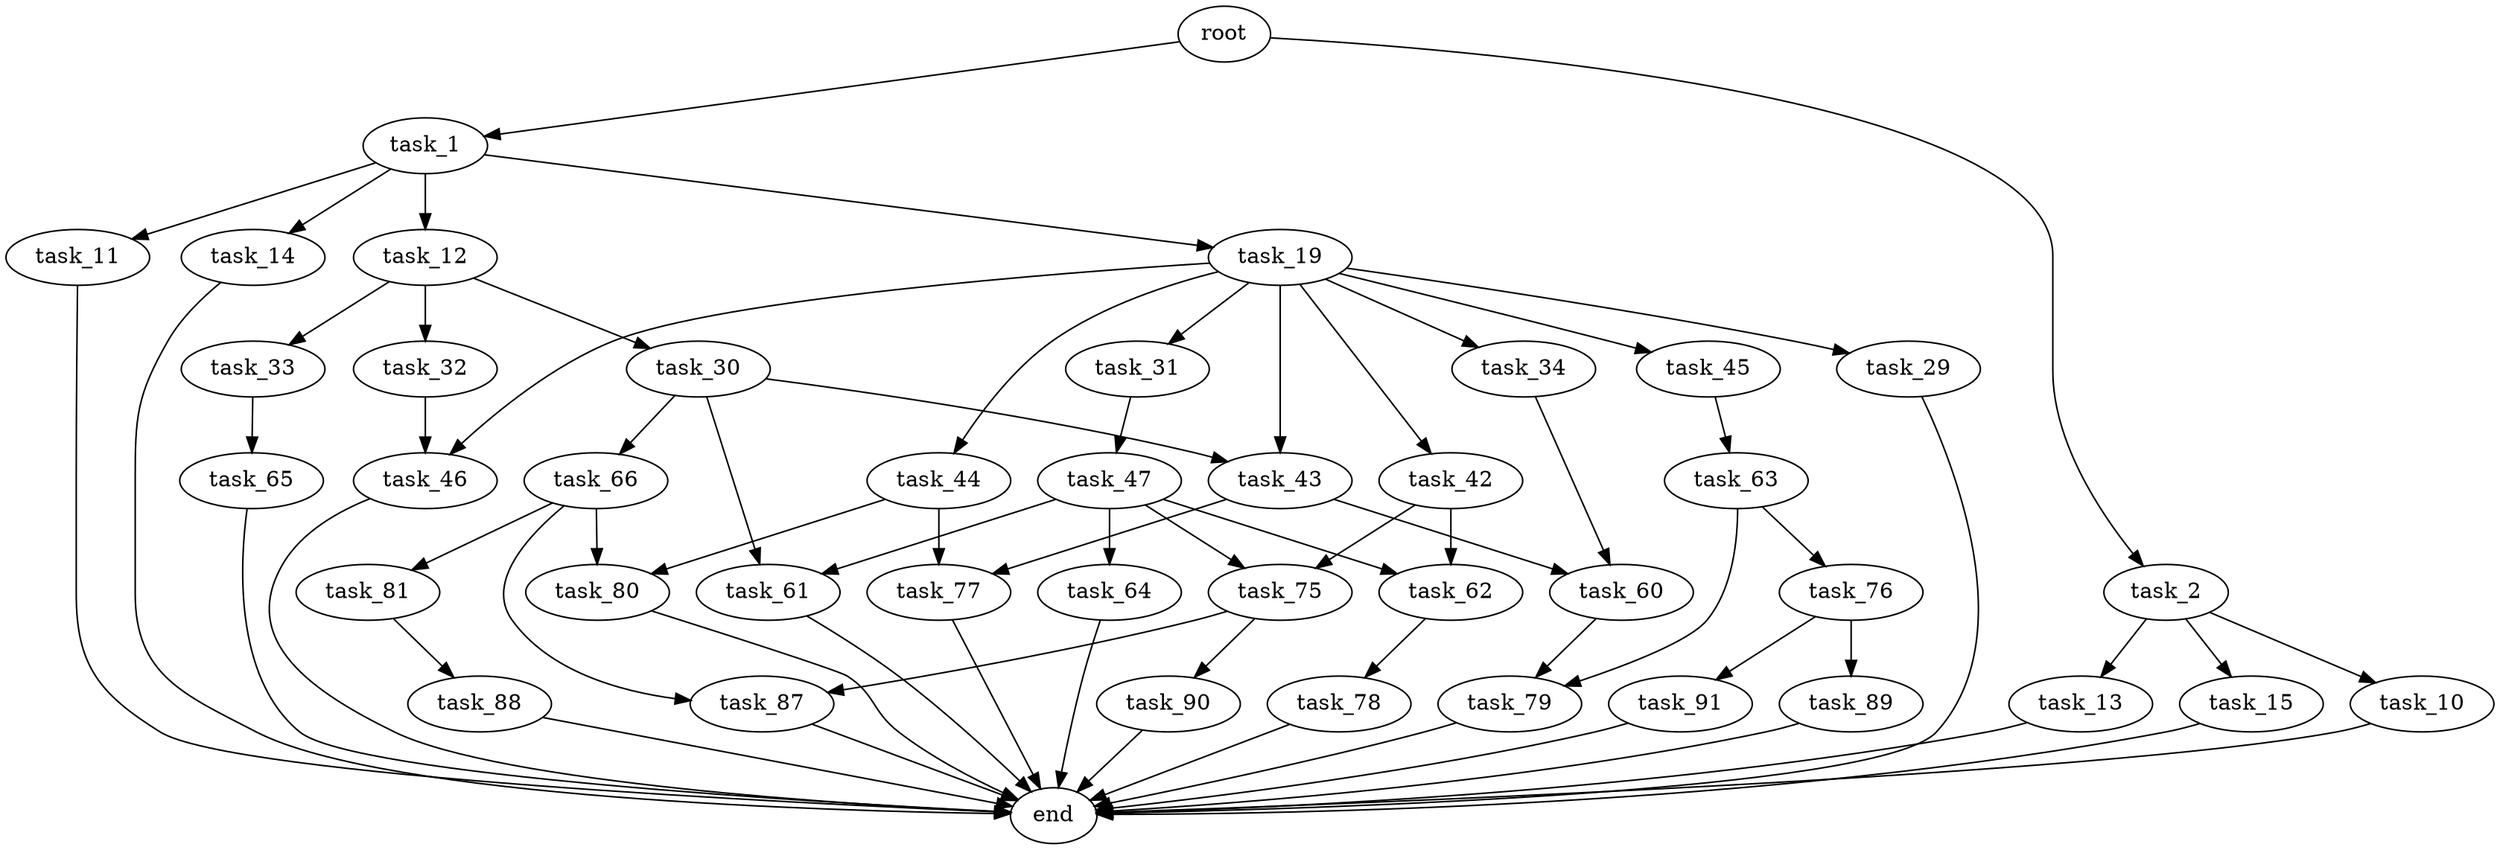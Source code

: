 digraph G {
  root [size="0.000000"];
  task_1 [size="68719476736.000000"];
  task_2 [size="782757789696.000000"];
  task_10 [size="281645708183.000000"];
  task_11 [size="28991029248.000000"];
  task_12 [size="561129290142.000000"];
  task_13 [size="20209483410.000000"];
  task_14 [size="31319232285.000000"];
  task_15 [size="368293445632.000000"];
  task_19 [size="1235708403161.000000"];
  task_29 [size="12102811345.000000"];
  task_30 [size="34285475335.000000"];
  task_31 [size="156682773598.000000"];
  task_32 [size="13426146726.000000"];
  task_33 [size="28991029248.000000"];
  task_34 [size="68719476736.000000"];
  task_42 [size="155822116992.000000"];
  task_43 [size="84871276489.000000"];
  task_44 [size="44531126425.000000"];
  task_45 [size="28381444029.000000"];
  task_46 [size="4707104203.000000"];
  task_47 [size="2475258790.000000"];
  task_60 [size="1373388258128.000000"];
  task_61 [size="8213857844.000000"];
  task_62 [size="60160525728.000000"];
  task_63 [size="18193474100.000000"];
  task_64 [size="368293445632.000000"];
  task_65 [size="134217728000.000000"];
  task_66 [size="4744744465.000000"];
  task_75 [size="134217728000.000000"];
  task_76 [size="549755813888.000000"];
  task_77 [size="8589934592.000000"];
  task_78 [size="11353807462.000000"];
  task_79 [size="8046341052.000000"];
  task_80 [size="134217728000.000000"];
  task_81 [size="324769169693.000000"];
  task_87 [size="782757789696.000000"];
  task_88 [size="68719476736.000000"];
  task_89 [size="4014762054.000000"];
  task_90 [size="934462716591.000000"];
  task_91 [size="134217728000.000000"];
  end [size="0.000000"];

  root -> task_1 [size="1.000000"];
  root -> task_2 [size="1.000000"];
  task_1 -> task_11 [size="134217728.000000"];
  task_1 -> task_12 [size="134217728.000000"];
  task_1 -> task_14 [size="134217728.000000"];
  task_1 -> task_19 [size="134217728.000000"];
  task_2 -> task_10 [size="679477248.000000"];
  task_2 -> task_13 [size="679477248.000000"];
  task_2 -> task_15 [size="679477248.000000"];
  task_10 -> end [size="1.000000"];
  task_11 -> end [size="1.000000"];
  task_12 -> task_30 [size="536870912.000000"];
  task_12 -> task_32 [size="536870912.000000"];
  task_12 -> task_33 [size="536870912.000000"];
  task_13 -> end [size="1.000000"];
  task_14 -> end [size="1.000000"];
  task_15 -> end [size="1.000000"];
  task_19 -> task_29 [size="838860800.000000"];
  task_19 -> task_31 [size="838860800.000000"];
  task_19 -> task_34 [size="838860800.000000"];
  task_19 -> task_42 [size="838860800.000000"];
  task_19 -> task_43 [size="838860800.000000"];
  task_19 -> task_44 [size="838860800.000000"];
  task_19 -> task_45 [size="838860800.000000"];
  task_19 -> task_46 [size="838860800.000000"];
  task_29 -> end [size="1.000000"];
  task_30 -> task_43 [size="33554432.000000"];
  task_30 -> task_61 [size="33554432.000000"];
  task_30 -> task_66 [size="33554432.000000"];
  task_31 -> task_47 [size="411041792.000000"];
  task_32 -> task_46 [size="301989888.000000"];
  task_33 -> task_65 [size="75497472.000000"];
  task_34 -> task_60 [size="134217728.000000"];
  task_42 -> task_62 [size="134217728.000000"];
  task_42 -> task_75 [size="134217728.000000"];
  task_43 -> task_60 [size="134217728.000000"];
  task_43 -> task_77 [size="134217728.000000"];
  task_44 -> task_77 [size="75497472.000000"];
  task_44 -> task_80 [size="75497472.000000"];
  task_45 -> task_63 [size="33554432.000000"];
  task_46 -> end [size="1.000000"];
  task_47 -> task_61 [size="75497472.000000"];
  task_47 -> task_62 [size="75497472.000000"];
  task_47 -> task_64 [size="75497472.000000"];
  task_47 -> task_75 [size="75497472.000000"];
  task_60 -> task_79 [size="838860800.000000"];
  task_61 -> end [size="1.000000"];
  task_62 -> task_78 [size="134217728.000000"];
  task_63 -> task_76 [size="301989888.000000"];
  task_63 -> task_79 [size="301989888.000000"];
  task_64 -> end [size="1.000000"];
  task_65 -> end [size="1.000000"];
  task_66 -> task_80 [size="75497472.000000"];
  task_66 -> task_81 [size="75497472.000000"];
  task_66 -> task_87 [size="75497472.000000"];
  task_75 -> task_87 [size="209715200.000000"];
  task_75 -> task_90 [size="209715200.000000"];
  task_76 -> task_89 [size="536870912.000000"];
  task_76 -> task_91 [size="536870912.000000"];
  task_77 -> end [size="1.000000"];
  task_78 -> end [size="1.000000"];
  task_79 -> end [size="1.000000"];
  task_80 -> end [size="1.000000"];
  task_81 -> task_88 [size="536870912.000000"];
  task_87 -> end [size="1.000000"];
  task_88 -> end [size="1.000000"];
  task_89 -> end [size="1.000000"];
  task_90 -> end [size="1.000000"];
  task_91 -> end [size="1.000000"];
}
